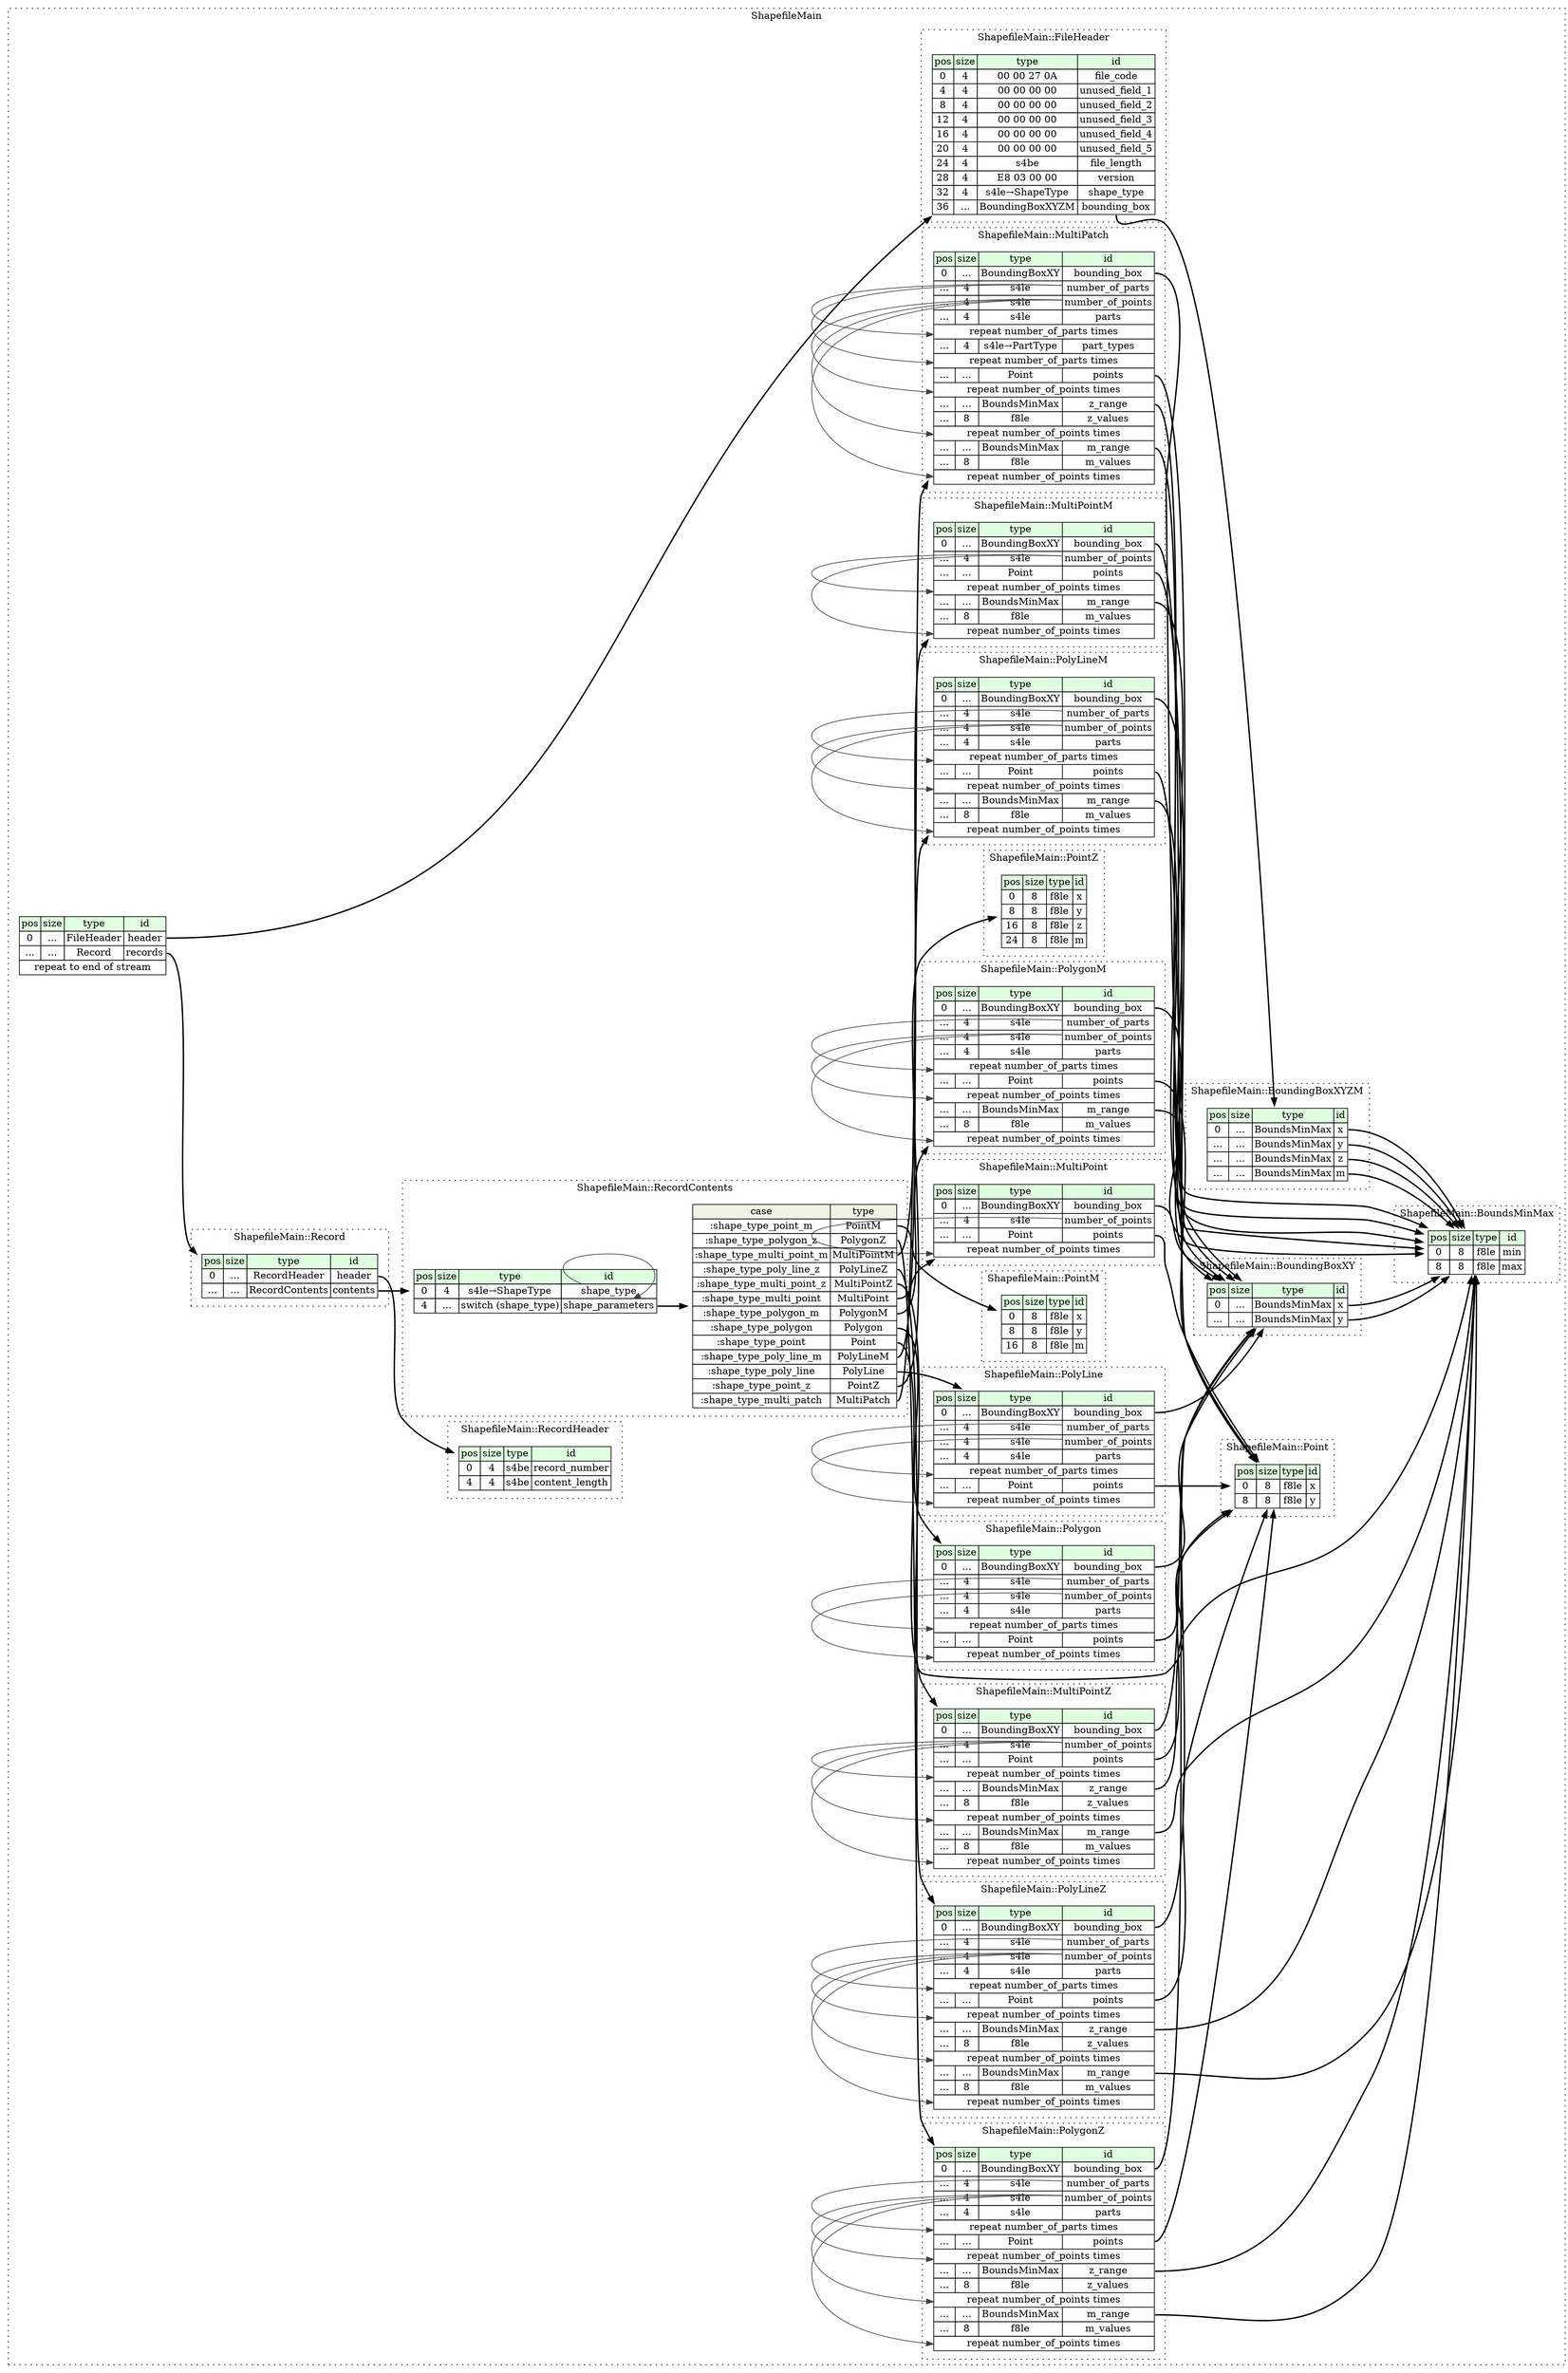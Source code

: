 digraph {
	rankdir=LR;
	node [shape=plaintext];
	subgraph cluster__shapefile_main {
		label="ShapefileMain";
		graph[style=dotted];

		shapefile_main__seq [label=<<TABLE BORDER="0" CELLBORDER="1" CELLSPACING="0">
			<TR><TD BGCOLOR="#E0FFE0">pos</TD><TD BGCOLOR="#E0FFE0">size</TD><TD BGCOLOR="#E0FFE0">type</TD><TD BGCOLOR="#E0FFE0">id</TD></TR>
			<TR><TD PORT="header_pos">0</TD><TD PORT="header_size">...</TD><TD>FileHeader</TD><TD PORT="header_type">header</TD></TR>
			<TR><TD PORT="records_pos">...</TD><TD PORT="records_size">...</TD><TD>Record</TD><TD PORT="records_type">records</TD></TR>
			<TR><TD COLSPAN="4" PORT="records__repeat">repeat to end of stream</TD></TR>
		</TABLE>>];
		subgraph cluster__multi_point_m {
			label="ShapefileMain::MultiPointM";
			graph[style=dotted];

			multi_point_m__seq [label=<<TABLE BORDER="0" CELLBORDER="1" CELLSPACING="0">
				<TR><TD BGCOLOR="#E0FFE0">pos</TD><TD BGCOLOR="#E0FFE0">size</TD><TD BGCOLOR="#E0FFE0">type</TD><TD BGCOLOR="#E0FFE0">id</TD></TR>
				<TR><TD PORT="bounding_box_pos">0</TD><TD PORT="bounding_box_size">...</TD><TD>BoundingBoxXY</TD><TD PORT="bounding_box_type">bounding_box</TD></TR>
				<TR><TD PORT="number_of_points_pos">...</TD><TD PORT="number_of_points_size">4</TD><TD>s4le</TD><TD PORT="number_of_points_type">number_of_points</TD></TR>
				<TR><TD PORT="points_pos">...</TD><TD PORT="points_size">...</TD><TD>Point</TD><TD PORT="points_type">points</TD></TR>
				<TR><TD COLSPAN="4" PORT="points__repeat">repeat number_of_points times</TD></TR>
				<TR><TD PORT="m_range_pos">...</TD><TD PORT="m_range_size">...</TD><TD>BoundsMinMax</TD><TD PORT="m_range_type">m_range</TD></TR>
				<TR><TD PORT="m_values_pos">...</TD><TD PORT="m_values_size">8</TD><TD>f8le</TD><TD PORT="m_values_type">m_values</TD></TR>
				<TR><TD COLSPAN="4" PORT="m_values__repeat">repeat number_of_points times</TD></TR>
			</TABLE>>];
		}
		subgraph cluster__bounding_box_x_y_z_m {
			label="ShapefileMain::BoundingBoxXYZM";
			graph[style=dotted];

			bounding_box_x_y_z_m__seq [label=<<TABLE BORDER="0" CELLBORDER="1" CELLSPACING="0">
				<TR><TD BGCOLOR="#E0FFE0">pos</TD><TD BGCOLOR="#E0FFE0">size</TD><TD BGCOLOR="#E0FFE0">type</TD><TD BGCOLOR="#E0FFE0">id</TD></TR>
				<TR><TD PORT="x_pos">0</TD><TD PORT="x_size">...</TD><TD>BoundsMinMax</TD><TD PORT="x_type">x</TD></TR>
				<TR><TD PORT="y_pos">...</TD><TD PORT="y_size">...</TD><TD>BoundsMinMax</TD><TD PORT="y_type">y</TD></TR>
				<TR><TD PORT="z_pos">...</TD><TD PORT="z_size">...</TD><TD>BoundsMinMax</TD><TD PORT="z_type">z</TD></TR>
				<TR><TD PORT="m_pos">...</TD><TD PORT="m_size">...</TD><TD>BoundsMinMax</TD><TD PORT="m_type">m</TD></TR>
			</TABLE>>];
		}
		subgraph cluster__point {
			label="ShapefileMain::Point";
			graph[style=dotted];

			point__seq [label=<<TABLE BORDER="0" CELLBORDER="1" CELLSPACING="0">
				<TR><TD BGCOLOR="#E0FFE0">pos</TD><TD BGCOLOR="#E0FFE0">size</TD><TD BGCOLOR="#E0FFE0">type</TD><TD BGCOLOR="#E0FFE0">id</TD></TR>
				<TR><TD PORT="x_pos">0</TD><TD PORT="x_size">8</TD><TD>f8le</TD><TD PORT="x_type">x</TD></TR>
				<TR><TD PORT="y_pos">8</TD><TD PORT="y_size">8</TD><TD>f8le</TD><TD PORT="y_type">y</TD></TR>
			</TABLE>>];
		}
		subgraph cluster__polygon {
			label="ShapefileMain::Polygon";
			graph[style=dotted];

			polygon__seq [label=<<TABLE BORDER="0" CELLBORDER="1" CELLSPACING="0">
				<TR><TD BGCOLOR="#E0FFE0">pos</TD><TD BGCOLOR="#E0FFE0">size</TD><TD BGCOLOR="#E0FFE0">type</TD><TD BGCOLOR="#E0FFE0">id</TD></TR>
				<TR><TD PORT="bounding_box_pos">0</TD><TD PORT="bounding_box_size">...</TD><TD>BoundingBoxXY</TD><TD PORT="bounding_box_type">bounding_box</TD></TR>
				<TR><TD PORT="number_of_parts_pos">...</TD><TD PORT="number_of_parts_size">4</TD><TD>s4le</TD><TD PORT="number_of_parts_type">number_of_parts</TD></TR>
				<TR><TD PORT="number_of_points_pos">...</TD><TD PORT="number_of_points_size">4</TD><TD>s4le</TD><TD PORT="number_of_points_type">number_of_points</TD></TR>
				<TR><TD PORT="parts_pos">...</TD><TD PORT="parts_size">4</TD><TD>s4le</TD><TD PORT="parts_type">parts</TD></TR>
				<TR><TD COLSPAN="4" PORT="parts__repeat">repeat number_of_parts times</TD></TR>
				<TR><TD PORT="points_pos">...</TD><TD PORT="points_size">...</TD><TD>Point</TD><TD PORT="points_type">points</TD></TR>
				<TR><TD COLSPAN="4" PORT="points__repeat">repeat number_of_points times</TD></TR>
			</TABLE>>];
		}
		subgraph cluster__bounds_min_max {
			label="ShapefileMain::BoundsMinMax";
			graph[style=dotted];

			bounds_min_max__seq [label=<<TABLE BORDER="0" CELLBORDER="1" CELLSPACING="0">
				<TR><TD BGCOLOR="#E0FFE0">pos</TD><TD BGCOLOR="#E0FFE0">size</TD><TD BGCOLOR="#E0FFE0">type</TD><TD BGCOLOR="#E0FFE0">id</TD></TR>
				<TR><TD PORT="min_pos">0</TD><TD PORT="min_size">8</TD><TD>f8le</TD><TD PORT="min_type">min</TD></TR>
				<TR><TD PORT="max_pos">8</TD><TD PORT="max_size">8</TD><TD>f8le</TD><TD PORT="max_type">max</TD></TR>
			</TABLE>>];
		}
		subgraph cluster__poly_line {
			label="ShapefileMain::PolyLine";
			graph[style=dotted];

			poly_line__seq [label=<<TABLE BORDER="0" CELLBORDER="1" CELLSPACING="0">
				<TR><TD BGCOLOR="#E0FFE0">pos</TD><TD BGCOLOR="#E0FFE0">size</TD><TD BGCOLOR="#E0FFE0">type</TD><TD BGCOLOR="#E0FFE0">id</TD></TR>
				<TR><TD PORT="bounding_box_pos">0</TD><TD PORT="bounding_box_size">...</TD><TD>BoundingBoxXY</TD><TD PORT="bounding_box_type">bounding_box</TD></TR>
				<TR><TD PORT="number_of_parts_pos">...</TD><TD PORT="number_of_parts_size">4</TD><TD>s4le</TD><TD PORT="number_of_parts_type">number_of_parts</TD></TR>
				<TR><TD PORT="number_of_points_pos">...</TD><TD PORT="number_of_points_size">4</TD><TD>s4le</TD><TD PORT="number_of_points_type">number_of_points</TD></TR>
				<TR><TD PORT="parts_pos">...</TD><TD PORT="parts_size">4</TD><TD>s4le</TD><TD PORT="parts_type">parts</TD></TR>
				<TR><TD COLSPAN="4" PORT="parts__repeat">repeat number_of_parts times</TD></TR>
				<TR><TD PORT="points_pos">...</TD><TD PORT="points_size">...</TD><TD>Point</TD><TD PORT="points_type">points</TD></TR>
				<TR><TD COLSPAN="4" PORT="points__repeat">repeat number_of_points times</TD></TR>
			</TABLE>>];
		}
		subgraph cluster__multi_point_z {
			label="ShapefileMain::MultiPointZ";
			graph[style=dotted];

			multi_point_z__seq [label=<<TABLE BORDER="0" CELLBORDER="1" CELLSPACING="0">
				<TR><TD BGCOLOR="#E0FFE0">pos</TD><TD BGCOLOR="#E0FFE0">size</TD><TD BGCOLOR="#E0FFE0">type</TD><TD BGCOLOR="#E0FFE0">id</TD></TR>
				<TR><TD PORT="bounding_box_pos">0</TD><TD PORT="bounding_box_size">...</TD><TD>BoundingBoxXY</TD><TD PORT="bounding_box_type">bounding_box</TD></TR>
				<TR><TD PORT="number_of_points_pos">...</TD><TD PORT="number_of_points_size">4</TD><TD>s4le</TD><TD PORT="number_of_points_type">number_of_points</TD></TR>
				<TR><TD PORT="points_pos">...</TD><TD PORT="points_size">...</TD><TD>Point</TD><TD PORT="points_type">points</TD></TR>
				<TR><TD COLSPAN="4" PORT="points__repeat">repeat number_of_points times</TD></TR>
				<TR><TD PORT="z_range_pos">...</TD><TD PORT="z_range_size">...</TD><TD>BoundsMinMax</TD><TD PORT="z_range_type">z_range</TD></TR>
				<TR><TD PORT="z_values_pos">...</TD><TD PORT="z_values_size">8</TD><TD>f8le</TD><TD PORT="z_values_type">z_values</TD></TR>
				<TR><TD COLSPAN="4" PORT="z_values__repeat">repeat number_of_points times</TD></TR>
				<TR><TD PORT="m_range_pos">...</TD><TD PORT="m_range_size">...</TD><TD>BoundsMinMax</TD><TD PORT="m_range_type">m_range</TD></TR>
				<TR><TD PORT="m_values_pos">...</TD><TD PORT="m_values_size">8</TD><TD>f8le</TD><TD PORT="m_values_type">m_values</TD></TR>
				<TR><TD COLSPAN="4" PORT="m_values__repeat">repeat number_of_points times</TD></TR>
			</TABLE>>];
		}
		subgraph cluster__poly_line_z {
			label="ShapefileMain::PolyLineZ";
			graph[style=dotted];

			poly_line_z__seq [label=<<TABLE BORDER="0" CELLBORDER="1" CELLSPACING="0">
				<TR><TD BGCOLOR="#E0FFE0">pos</TD><TD BGCOLOR="#E0FFE0">size</TD><TD BGCOLOR="#E0FFE0">type</TD><TD BGCOLOR="#E0FFE0">id</TD></TR>
				<TR><TD PORT="bounding_box_pos">0</TD><TD PORT="bounding_box_size">...</TD><TD>BoundingBoxXY</TD><TD PORT="bounding_box_type">bounding_box</TD></TR>
				<TR><TD PORT="number_of_parts_pos">...</TD><TD PORT="number_of_parts_size">4</TD><TD>s4le</TD><TD PORT="number_of_parts_type">number_of_parts</TD></TR>
				<TR><TD PORT="number_of_points_pos">...</TD><TD PORT="number_of_points_size">4</TD><TD>s4le</TD><TD PORT="number_of_points_type">number_of_points</TD></TR>
				<TR><TD PORT="parts_pos">...</TD><TD PORT="parts_size">4</TD><TD>s4le</TD><TD PORT="parts_type">parts</TD></TR>
				<TR><TD COLSPAN="4" PORT="parts__repeat">repeat number_of_parts times</TD></TR>
				<TR><TD PORT="points_pos">...</TD><TD PORT="points_size">...</TD><TD>Point</TD><TD PORT="points_type">points</TD></TR>
				<TR><TD COLSPAN="4" PORT="points__repeat">repeat number_of_points times</TD></TR>
				<TR><TD PORT="z_range_pos">...</TD><TD PORT="z_range_size">...</TD><TD>BoundsMinMax</TD><TD PORT="z_range_type">z_range</TD></TR>
				<TR><TD PORT="z_values_pos">...</TD><TD PORT="z_values_size">8</TD><TD>f8le</TD><TD PORT="z_values_type">z_values</TD></TR>
				<TR><TD COLSPAN="4" PORT="z_values__repeat">repeat number_of_points times</TD></TR>
				<TR><TD PORT="m_range_pos">...</TD><TD PORT="m_range_size">...</TD><TD>BoundsMinMax</TD><TD PORT="m_range_type">m_range</TD></TR>
				<TR><TD PORT="m_values_pos">...</TD><TD PORT="m_values_size">8</TD><TD>f8le</TD><TD PORT="m_values_type">m_values</TD></TR>
				<TR><TD COLSPAN="4" PORT="m_values__repeat">repeat number_of_points times</TD></TR>
			</TABLE>>];
		}
		subgraph cluster__polygon_z {
			label="ShapefileMain::PolygonZ";
			graph[style=dotted];

			polygon_z__seq [label=<<TABLE BORDER="0" CELLBORDER="1" CELLSPACING="0">
				<TR><TD BGCOLOR="#E0FFE0">pos</TD><TD BGCOLOR="#E0FFE0">size</TD><TD BGCOLOR="#E0FFE0">type</TD><TD BGCOLOR="#E0FFE0">id</TD></TR>
				<TR><TD PORT="bounding_box_pos">0</TD><TD PORT="bounding_box_size">...</TD><TD>BoundingBoxXY</TD><TD PORT="bounding_box_type">bounding_box</TD></TR>
				<TR><TD PORT="number_of_parts_pos">...</TD><TD PORT="number_of_parts_size">4</TD><TD>s4le</TD><TD PORT="number_of_parts_type">number_of_parts</TD></TR>
				<TR><TD PORT="number_of_points_pos">...</TD><TD PORT="number_of_points_size">4</TD><TD>s4le</TD><TD PORT="number_of_points_type">number_of_points</TD></TR>
				<TR><TD PORT="parts_pos">...</TD><TD PORT="parts_size">4</TD><TD>s4le</TD><TD PORT="parts_type">parts</TD></TR>
				<TR><TD COLSPAN="4" PORT="parts__repeat">repeat number_of_parts times</TD></TR>
				<TR><TD PORT="points_pos">...</TD><TD PORT="points_size">...</TD><TD>Point</TD><TD PORT="points_type">points</TD></TR>
				<TR><TD COLSPAN="4" PORT="points__repeat">repeat number_of_points times</TD></TR>
				<TR><TD PORT="z_range_pos">...</TD><TD PORT="z_range_size">...</TD><TD>BoundsMinMax</TD><TD PORT="z_range_type">z_range</TD></TR>
				<TR><TD PORT="z_values_pos">...</TD><TD PORT="z_values_size">8</TD><TD>f8le</TD><TD PORT="z_values_type">z_values</TD></TR>
				<TR><TD COLSPAN="4" PORT="z_values__repeat">repeat number_of_points times</TD></TR>
				<TR><TD PORT="m_range_pos">...</TD><TD PORT="m_range_size">...</TD><TD>BoundsMinMax</TD><TD PORT="m_range_type">m_range</TD></TR>
				<TR><TD PORT="m_values_pos">...</TD><TD PORT="m_values_size">8</TD><TD>f8le</TD><TD PORT="m_values_type">m_values</TD></TR>
				<TR><TD COLSPAN="4" PORT="m_values__repeat">repeat number_of_points times</TD></TR>
			</TABLE>>];
		}
		subgraph cluster__bounding_box_x_y {
			label="ShapefileMain::BoundingBoxXY";
			graph[style=dotted];

			bounding_box_x_y__seq [label=<<TABLE BORDER="0" CELLBORDER="1" CELLSPACING="0">
				<TR><TD BGCOLOR="#E0FFE0">pos</TD><TD BGCOLOR="#E0FFE0">size</TD><TD BGCOLOR="#E0FFE0">type</TD><TD BGCOLOR="#E0FFE0">id</TD></TR>
				<TR><TD PORT="x_pos">0</TD><TD PORT="x_size">...</TD><TD>BoundsMinMax</TD><TD PORT="x_type">x</TD></TR>
				<TR><TD PORT="y_pos">...</TD><TD PORT="y_size">...</TD><TD>BoundsMinMax</TD><TD PORT="y_type">y</TD></TR>
			</TABLE>>];
		}
		subgraph cluster__point_m {
			label="ShapefileMain::PointM";
			graph[style=dotted];

			point_m__seq [label=<<TABLE BORDER="0" CELLBORDER="1" CELLSPACING="0">
				<TR><TD BGCOLOR="#E0FFE0">pos</TD><TD BGCOLOR="#E0FFE0">size</TD><TD BGCOLOR="#E0FFE0">type</TD><TD BGCOLOR="#E0FFE0">id</TD></TR>
				<TR><TD PORT="x_pos">0</TD><TD PORT="x_size">8</TD><TD>f8le</TD><TD PORT="x_type">x</TD></TR>
				<TR><TD PORT="y_pos">8</TD><TD PORT="y_size">8</TD><TD>f8le</TD><TD PORT="y_type">y</TD></TR>
				<TR><TD PORT="m_pos">16</TD><TD PORT="m_size">8</TD><TD>f8le</TD><TD PORT="m_type">m</TD></TR>
			</TABLE>>];
		}
		subgraph cluster__polygon_m {
			label="ShapefileMain::PolygonM";
			graph[style=dotted];

			polygon_m__seq [label=<<TABLE BORDER="0" CELLBORDER="1" CELLSPACING="0">
				<TR><TD BGCOLOR="#E0FFE0">pos</TD><TD BGCOLOR="#E0FFE0">size</TD><TD BGCOLOR="#E0FFE0">type</TD><TD BGCOLOR="#E0FFE0">id</TD></TR>
				<TR><TD PORT="bounding_box_pos">0</TD><TD PORT="bounding_box_size">...</TD><TD>BoundingBoxXY</TD><TD PORT="bounding_box_type">bounding_box</TD></TR>
				<TR><TD PORT="number_of_parts_pos">...</TD><TD PORT="number_of_parts_size">4</TD><TD>s4le</TD><TD PORT="number_of_parts_type">number_of_parts</TD></TR>
				<TR><TD PORT="number_of_points_pos">...</TD><TD PORT="number_of_points_size">4</TD><TD>s4le</TD><TD PORT="number_of_points_type">number_of_points</TD></TR>
				<TR><TD PORT="parts_pos">...</TD><TD PORT="parts_size">4</TD><TD>s4le</TD><TD PORT="parts_type">parts</TD></TR>
				<TR><TD COLSPAN="4" PORT="parts__repeat">repeat number_of_parts times</TD></TR>
				<TR><TD PORT="points_pos">...</TD><TD PORT="points_size">...</TD><TD>Point</TD><TD PORT="points_type">points</TD></TR>
				<TR><TD COLSPAN="4" PORT="points__repeat">repeat number_of_points times</TD></TR>
				<TR><TD PORT="m_range_pos">...</TD><TD PORT="m_range_size">...</TD><TD>BoundsMinMax</TD><TD PORT="m_range_type">m_range</TD></TR>
				<TR><TD PORT="m_values_pos">...</TD><TD PORT="m_values_size">8</TD><TD>f8le</TD><TD PORT="m_values_type">m_values</TD></TR>
				<TR><TD COLSPAN="4" PORT="m_values__repeat">repeat number_of_points times</TD></TR>
			</TABLE>>];
		}
		subgraph cluster__record_header {
			label="ShapefileMain::RecordHeader";
			graph[style=dotted];

			record_header__seq [label=<<TABLE BORDER="0" CELLBORDER="1" CELLSPACING="0">
				<TR><TD BGCOLOR="#E0FFE0">pos</TD><TD BGCOLOR="#E0FFE0">size</TD><TD BGCOLOR="#E0FFE0">type</TD><TD BGCOLOR="#E0FFE0">id</TD></TR>
				<TR><TD PORT="record_number_pos">0</TD><TD PORT="record_number_size">4</TD><TD>s4be</TD><TD PORT="record_number_type">record_number</TD></TR>
				<TR><TD PORT="content_length_pos">4</TD><TD PORT="content_length_size">4</TD><TD>s4be</TD><TD PORT="content_length_type">content_length</TD></TR>
			</TABLE>>];
		}
		subgraph cluster__multi_point {
			label="ShapefileMain::MultiPoint";
			graph[style=dotted];

			multi_point__seq [label=<<TABLE BORDER="0" CELLBORDER="1" CELLSPACING="0">
				<TR><TD BGCOLOR="#E0FFE0">pos</TD><TD BGCOLOR="#E0FFE0">size</TD><TD BGCOLOR="#E0FFE0">type</TD><TD BGCOLOR="#E0FFE0">id</TD></TR>
				<TR><TD PORT="bounding_box_pos">0</TD><TD PORT="bounding_box_size">...</TD><TD>BoundingBoxXY</TD><TD PORT="bounding_box_type">bounding_box</TD></TR>
				<TR><TD PORT="number_of_points_pos">...</TD><TD PORT="number_of_points_size">4</TD><TD>s4le</TD><TD PORT="number_of_points_type">number_of_points</TD></TR>
				<TR><TD PORT="points_pos">...</TD><TD PORT="points_size">...</TD><TD>Point</TD><TD PORT="points_type">points</TD></TR>
				<TR><TD COLSPAN="4" PORT="points__repeat">repeat number_of_points times</TD></TR>
			</TABLE>>];
		}
		subgraph cluster__file_header {
			label="ShapefileMain::FileHeader";
			graph[style=dotted];

			file_header__seq [label=<<TABLE BORDER="0" CELLBORDER="1" CELLSPACING="0">
				<TR><TD BGCOLOR="#E0FFE0">pos</TD><TD BGCOLOR="#E0FFE0">size</TD><TD BGCOLOR="#E0FFE0">type</TD><TD BGCOLOR="#E0FFE0">id</TD></TR>
				<TR><TD PORT="file_code_pos">0</TD><TD PORT="file_code_size">4</TD><TD>00 00 27 0A</TD><TD PORT="file_code_type">file_code</TD></TR>
				<TR><TD PORT="unused_field_1_pos">4</TD><TD PORT="unused_field_1_size">4</TD><TD>00 00 00 00</TD><TD PORT="unused_field_1_type">unused_field_1</TD></TR>
				<TR><TD PORT="unused_field_2_pos">8</TD><TD PORT="unused_field_2_size">4</TD><TD>00 00 00 00</TD><TD PORT="unused_field_2_type">unused_field_2</TD></TR>
				<TR><TD PORT="unused_field_3_pos">12</TD><TD PORT="unused_field_3_size">4</TD><TD>00 00 00 00</TD><TD PORT="unused_field_3_type">unused_field_3</TD></TR>
				<TR><TD PORT="unused_field_4_pos">16</TD><TD PORT="unused_field_4_size">4</TD><TD>00 00 00 00</TD><TD PORT="unused_field_4_type">unused_field_4</TD></TR>
				<TR><TD PORT="unused_field_5_pos">20</TD><TD PORT="unused_field_5_size">4</TD><TD>00 00 00 00</TD><TD PORT="unused_field_5_type">unused_field_5</TD></TR>
				<TR><TD PORT="file_length_pos">24</TD><TD PORT="file_length_size">4</TD><TD>s4be</TD><TD PORT="file_length_type">file_length</TD></TR>
				<TR><TD PORT="version_pos">28</TD><TD PORT="version_size">4</TD><TD>E8 03 00 00</TD><TD PORT="version_type">version</TD></TR>
				<TR><TD PORT="shape_type_pos">32</TD><TD PORT="shape_type_size">4</TD><TD>s4le→ShapeType</TD><TD PORT="shape_type_type">shape_type</TD></TR>
				<TR><TD PORT="bounding_box_pos">36</TD><TD PORT="bounding_box_size">...</TD><TD>BoundingBoxXYZM</TD><TD PORT="bounding_box_type">bounding_box</TD></TR>
			</TABLE>>];
		}
		subgraph cluster__point_z {
			label="ShapefileMain::PointZ";
			graph[style=dotted];

			point_z__seq [label=<<TABLE BORDER="0" CELLBORDER="1" CELLSPACING="0">
				<TR><TD BGCOLOR="#E0FFE0">pos</TD><TD BGCOLOR="#E0FFE0">size</TD><TD BGCOLOR="#E0FFE0">type</TD><TD BGCOLOR="#E0FFE0">id</TD></TR>
				<TR><TD PORT="x_pos">0</TD><TD PORT="x_size">8</TD><TD>f8le</TD><TD PORT="x_type">x</TD></TR>
				<TR><TD PORT="y_pos">8</TD><TD PORT="y_size">8</TD><TD>f8le</TD><TD PORT="y_type">y</TD></TR>
				<TR><TD PORT="z_pos">16</TD><TD PORT="z_size">8</TD><TD>f8le</TD><TD PORT="z_type">z</TD></TR>
				<TR><TD PORT="m_pos">24</TD><TD PORT="m_size">8</TD><TD>f8le</TD><TD PORT="m_type">m</TD></TR>
			</TABLE>>];
		}
		subgraph cluster__record {
			label="ShapefileMain::Record";
			graph[style=dotted];

			record__seq [label=<<TABLE BORDER="0" CELLBORDER="1" CELLSPACING="0">
				<TR><TD BGCOLOR="#E0FFE0">pos</TD><TD BGCOLOR="#E0FFE0">size</TD><TD BGCOLOR="#E0FFE0">type</TD><TD BGCOLOR="#E0FFE0">id</TD></TR>
				<TR><TD PORT="header_pos">0</TD><TD PORT="header_size">...</TD><TD>RecordHeader</TD><TD PORT="header_type">header</TD></TR>
				<TR><TD PORT="contents_pos">...</TD><TD PORT="contents_size">...</TD><TD>RecordContents</TD><TD PORT="contents_type">contents</TD></TR>
			</TABLE>>];
		}
		subgraph cluster__record_contents {
			label="ShapefileMain::RecordContents";
			graph[style=dotted];

			record_contents__seq [label=<<TABLE BORDER="0" CELLBORDER="1" CELLSPACING="0">
				<TR><TD BGCOLOR="#E0FFE0">pos</TD><TD BGCOLOR="#E0FFE0">size</TD><TD BGCOLOR="#E0FFE0">type</TD><TD BGCOLOR="#E0FFE0">id</TD></TR>
				<TR><TD PORT="shape_type_pos">0</TD><TD PORT="shape_type_size">4</TD><TD>s4le→ShapeType</TD><TD PORT="shape_type_type">shape_type</TD></TR>
				<TR><TD PORT="shape_parameters_pos">4</TD><TD PORT="shape_parameters_size">...</TD><TD>switch (shape_type)</TD><TD PORT="shape_parameters_type">shape_parameters</TD></TR>
			</TABLE>>];
record_contents__seq_shape_parameters_switch [label=<<TABLE BORDER="0" CELLBORDER="1" CELLSPACING="0">
	<TR><TD BGCOLOR="#F0F2E4">case</TD><TD BGCOLOR="#F0F2E4">type</TD></TR>
	<TR><TD>:shape_type_point_m</TD><TD PORT="case0">PointM</TD></TR>
	<TR><TD>:shape_type_polygon_z</TD><TD PORT="case1">PolygonZ</TD></TR>
	<TR><TD>:shape_type_multi_point_m</TD><TD PORT="case2">MultiPointM</TD></TR>
	<TR><TD>:shape_type_poly_line_z</TD><TD PORT="case3">PolyLineZ</TD></TR>
	<TR><TD>:shape_type_multi_point_z</TD><TD PORT="case4">MultiPointZ</TD></TR>
	<TR><TD>:shape_type_multi_point</TD><TD PORT="case5">MultiPoint</TD></TR>
	<TR><TD>:shape_type_polygon_m</TD><TD PORT="case6">PolygonM</TD></TR>
	<TR><TD>:shape_type_polygon</TD><TD PORT="case7">Polygon</TD></TR>
	<TR><TD>:shape_type_point</TD><TD PORT="case8">Point</TD></TR>
	<TR><TD>:shape_type_poly_line_m</TD><TD PORT="case9">PolyLineM</TD></TR>
	<TR><TD>:shape_type_poly_line</TD><TD PORT="case10">PolyLine</TD></TR>
	<TR><TD>:shape_type_point_z</TD><TD PORT="case11">PointZ</TD></TR>
	<TR><TD>:shape_type_multi_patch</TD><TD PORT="case12">MultiPatch</TD></TR>
</TABLE>>];
		}
		subgraph cluster__multi_patch {
			label="ShapefileMain::MultiPatch";
			graph[style=dotted];

			multi_patch__seq [label=<<TABLE BORDER="0" CELLBORDER="1" CELLSPACING="0">
				<TR><TD BGCOLOR="#E0FFE0">pos</TD><TD BGCOLOR="#E0FFE0">size</TD><TD BGCOLOR="#E0FFE0">type</TD><TD BGCOLOR="#E0FFE0">id</TD></TR>
				<TR><TD PORT="bounding_box_pos">0</TD><TD PORT="bounding_box_size">...</TD><TD>BoundingBoxXY</TD><TD PORT="bounding_box_type">bounding_box</TD></TR>
				<TR><TD PORT="number_of_parts_pos">...</TD><TD PORT="number_of_parts_size">4</TD><TD>s4le</TD><TD PORT="number_of_parts_type">number_of_parts</TD></TR>
				<TR><TD PORT="number_of_points_pos">...</TD><TD PORT="number_of_points_size">4</TD><TD>s4le</TD><TD PORT="number_of_points_type">number_of_points</TD></TR>
				<TR><TD PORT="parts_pos">...</TD><TD PORT="parts_size">4</TD><TD>s4le</TD><TD PORT="parts_type">parts</TD></TR>
				<TR><TD COLSPAN="4" PORT="parts__repeat">repeat number_of_parts times</TD></TR>
				<TR><TD PORT="part_types_pos">...</TD><TD PORT="part_types_size">4</TD><TD>s4le→PartType</TD><TD PORT="part_types_type">part_types</TD></TR>
				<TR><TD COLSPAN="4" PORT="part_types__repeat">repeat number_of_parts times</TD></TR>
				<TR><TD PORT="points_pos">...</TD><TD PORT="points_size">...</TD><TD>Point</TD><TD PORT="points_type">points</TD></TR>
				<TR><TD COLSPAN="4" PORT="points__repeat">repeat number_of_points times</TD></TR>
				<TR><TD PORT="z_range_pos">...</TD><TD PORT="z_range_size">...</TD><TD>BoundsMinMax</TD><TD PORT="z_range_type">z_range</TD></TR>
				<TR><TD PORT="z_values_pos">...</TD><TD PORT="z_values_size">8</TD><TD>f8le</TD><TD PORT="z_values_type">z_values</TD></TR>
				<TR><TD COLSPAN="4" PORT="z_values__repeat">repeat number_of_points times</TD></TR>
				<TR><TD PORT="m_range_pos">...</TD><TD PORT="m_range_size">...</TD><TD>BoundsMinMax</TD><TD PORT="m_range_type">m_range</TD></TR>
				<TR><TD PORT="m_values_pos">...</TD><TD PORT="m_values_size">8</TD><TD>f8le</TD><TD PORT="m_values_type">m_values</TD></TR>
				<TR><TD COLSPAN="4" PORT="m_values__repeat">repeat number_of_points times</TD></TR>
			</TABLE>>];
		}
		subgraph cluster__poly_line_m {
			label="ShapefileMain::PolyLineM";
			graph[style=dotted];

			poly_line_m__seq [label=<<TABLE BORDER="0" CELLBORDER="1" CELLSPACING="0">
				<TR><TD BGCOLOR="#E0FFE0">pos</TD><TD BGCOLOR="#E0FFE0">size</TD><TD BGCOLOR="#E0FFE0">type</TD><TD BGCOLOR="#E0FFE0">id</TD></TR>
				<TR><TD PORT="bounding_box_pos">0</TD><TD PORT="bounding_box_size">...</TD><TD>BoundingBoxXY</TD><TD PORT="bounding_box_type">bounding_box</TD></TR>
				<TR><TD PORT="number_of_parts_pos">...</TD><TD PORT="number_of_parts_size">4</TD><TD>s4le</TD><TD PORT="number_of_parts_type">number_of_parts</TD></TR>
				<TR><TD PORT="number_of_points_pos">...</TD><TD PORT="number_of_points_size">4</TD><TD>s4le</TD><TD PORT="number_of_points_type">number_of_points</TD></TR>
				<TR><TD PORT="parts_pos">...</TD><TD PORT="parts_size">4</TD><TD>s4le</TD><TD PORT="parts_type">parts</TD></TR>
				<TR><TD COLSPAN="4" PORT="parts__repeat">repeat number_of_parts times</TD></TR>
				<TR><TD PORT="points_pos">...</TD><TD PORT="points_size">...</TD><TD>Point</TD><TD PORT="points_type">points</TD></TR>
				<TR><TD COLSPAN="4" PORT="points__repeat">repeat number_of_points times</TD></TR>
				<TR><TD PORT="m_range_pos">...</TD><TD PORT="m_range_size">...</TD><TD>BoundsMinMax</TD><TD PORT="m_range_type">m_range</TD></TR>
				<TR><TD PORT="m_values_pos">...</TD><TD PORT="m_values_size">8</TD><TD>f8le</TD><TD PORT="m_values_type">m_values</TD></TR>
				<TR><TD COLSPAN="4" PORT="m_values__repeat">repeat number_of_points times</TD></TR>
			</TABLE>>];
		}
	}
	shapefile_main__seq:header_type -> file_header__seq [style=bold];
	shapefile_main__seq:records_type -> record__seq [style=bold];
	multi_point_m__seq:bounding_box_type -> bounding_box_x_y__seq [style=bold];
	multi_point_m__seq:points_type -> point__seq [style=bold];
	multi_point_m__seq:number_of_points_type -> multi_point_m__seq:points__repeat [color="#404040"];
	multi_point_m__seq:m_range_type -> bounds_min_max__seq [style=bold];
	multi_point_m__seq:number_of_points_type -> multi_point_m__seq:m_values__repeat [color="#404040"];
	bounding_box_x_y_z_m__seq:x_type -> bounds_min_max__seq [style=bold];
	bounding_box_x_y_z_m__seq:y_type -> bounds_min_max__seq [style=bold];
	bounding_box_x_y_z_m__seq:z_type -> bounds_min_max__seq [style=bold];
	bounding_box_x_y_z_m__seq:m_type -> bounds_min_max__seq [style=bold];
	polygon__seq:bounding_box_type -> bounding_box_x_y__seq [style=bold];
	polygon__seq:number_of_parts_type -> polygon__seq:parts__repeat [color="#404040"];
	polygon__seq:points_type -> point__seq [style=bold];
	polygon__seq:number_of_points_type -> polygon__seq:points__repeat [color="#404040"];
	poly_line__seq:bounding_box_type -> bounding_box_x_y__seq [style=bold];
	poly_line__seq:number_of_parts_type -> poly_line__seq:parts__repeat [color="#404040"];
	poly_line__seq:points_type -> point__seq [style=bold];
	poly_line__seq:number_of_points_type -> poly_line__seq:points__repeat [color="#404040"];
	multi_point_z__seq:bounding_box_type -> bounding_box_x_y__seq [style=bold];
	multi_point_z__seq:points_type -> point__seq [style=bold];
	multi_point_z__seq:number_of_points_type -> multi_point_z__seq:points__repeat [color="#404040"];
	multi_point_z__seq:z_range_type -> bounds_min_max__seq [style=bold];
	multi_point_z__seq:number_of_points_type -> multi_point_z__seq:z_values__repeat [color="#404040"];
	multi_point_z__seq:m_range_type -> bounds_min_max__seq [style=bold];
	multi_point_z__seq:number_of_points_type -> multi_point_z__seq:m_values__repeat [color="#404040"];
	poly_line_z__seq:bounding_box_type -> bounding_box_x_y__seq [style=bold];
	poly_line_z__seq:number_of_parts_type -> poly_line_z__seq:parts__repeat [color="#404040"];
	poly_line_z__seq:points_type -> point__seq [style=bold];
	poly_line_z__seq:number_of_points_type -> poly_line_z__seq:points__repeat [color="#404040"];
	poly_line_z__seq:z_range_type -> bounds_min_max__seq [style=bold];
	poly_line_z__seq:number_of_points_type -> poly_line_z__seq:z_values__repeat [color="#404040"];
	poly_line_z__seq:m_range_type -> bounds_min_max__seq [style=bold];
	poly_line_z__seq:number_of_points_type -> poly_line_z__seq:m_values__repeat [color="#404040"];
	polygon_z__seq:bounding_box_type -> bounding_box_x_y__seq [style=bold];
	polygon_z__seq:number_of_parts_type -> polygon_z__seq:parts__repeat [color="#404040"];
	polygon_z__seq:points_type -> point__seq [style=bold];
	polygon_z__seq:number_of_points_type -> polygon_z__seq:points__repeat [color="#404040"];
	polygon_z__seq:z_range_type -> bounds_min_max__seq [style=bold];
	polygon_z__seq:number_of_points_type -> polygon_z__seq:z_values__repeat [color="#404040"];
	polygon_z__seq:m_range_type -> bounds_min_max__seq [style=bold];
	polygon_z__seq:number_of_points_type -> polygon_z__seq:m_values__repeat [color="#404040"];
	bounding_box_x_y__seq:x_type -> bounds_min_max__seq [style=bold];
	bounding_box_x_y__seq:y_type -> bounds_min_max__seq [style=bold];
	polygon_m__seq:bounding_box_type -> bounding_box_x_y__seq [style=bold];
	polygon_m__seq:number_of_parts_type -> polygon_m__seq:parts__repeat [color="#404040"];
	polygon_m__seq:points_type -> point__seq [style=bold];
	polygon_m__seq:number_of_points_type -> polygon_m__seq:points__repeat [color="#404040"];
	polygon_m__seq:m_range_type -> bounds_min_max__seq [style=bold];
	polygon_m__seq:number_of_points_type -> polygon_m__seq:m_values__repeat [color="#404040"];
	multi_point__seq:bounding_box_type -> bounding_box_x_y__seq [style=bold];
	multi_point__seq:points_type -> point__seq [style=bold];
	multi_point__seq:number_of_points_type -> multi_point__seq:points__repeat [color="#404040"];
	file_header__seq:bounding_box_type -> bounding_box_x_y_z_m__seq [style=bold];
	record__seq:header_type -> record_header__seq [style=bold];
	record__seq:contents_type -> record_contents__seq [style=bold];
	record_contents__seq:shape_parameters_type -> record_contents__seq_shape_parameters_switch [style=bold];
	record_contents__seq_shape_parameters_switch:case0 -> point_m__seq [style=bold];
	record_contents__seq_shape_parameters_switch:case1 -> polygon_z__seq [style=bold];
	record_contents__seq_shape_parameters_switch:case2 -> multi_point_m__seq [style=bold];
	record_contents__seq_shape_parameters_switch:case3 -> poly_line_z__seq [style=bold];
	record_contents__seq_shape_parameters_switch:case4 -> multi_point_z__seq [style=bold];
	record_contents__seq_shape_parameters_switch:case5 -> multi_point__seq [style=bold];
	record_contents__seq_shape_parameters_switch:case6 -> polygon_m__seq [style=bold];
	record_contents__seq_shape_parameters_switch:case7 -> polygon__seq [style=bold];
	record_contents__seq_shape_parameters_switch:case8 -> point__seq [style=bold];
	record_contents__seq_shape_parameters_switch:case9 -> poly_line_m__seq [style=bold];
	record_contents__seq_shape_parameters_switch:case10 -> poly_line__seq [style=bold];
	record_contents__seq_shape_parameters_switch:case11 -> point_z__seq [style=bold];
	record_contents__seq_shape_parameters_switch:case12 -> multi_patch__seq [style=bold];
	record_contents__seq:shape_type_type -> record_contents__seq:shape_parameters_type [color="#404040"];
	multi_patch__seq:bounding_box_type -> bounding_box_x_y__seq [style=bold];
	multi_patch__seq:number_of_parts_type -> multi_patch__seq:parts__repeat [color="#404040"];
	multi_patch__seq:number_of_parts_type -> multi_patch__seq:part_types__repeat [color="#404040"];
	multi_patch__seq:points_type -> point__seq [style=bold];
	multi_patch__seq:number_of_points_type -> multi_patch__seq:points__repeat [color="#404040"];
	multi_patch__seq:z_range_type -> bounds_min_max__seq [style=bold];
	multi_patch__seq:number_of_points_type -> multi_patch__seq:z_values__repeat [color="#404040"];
	multi_patch__seq:m_range_type -> bounds_min_max__seq [style=bold];
	multi_patch__seq:number_of_points_type -> multi_patch__seq:m_values__repeat [color="#404040"];
	poly_line_m__seq:bounding_box_type -> bounding_box_x_y__seq [style=bold];
	poly_line_m__seq:number_of_parts_type -> poly_line_m__seq:parts__repeat [color="#404040"];
	poly_line_m__seq:points_type -> point__seq [style=bold];
	poly_line_m__seq:number_of_points_type -> poly_line_m__seq:points__repeat [color="#404040"];
	poly_line_m__seq:m_range_type -> bounds_min_max__seq [style=bold];
	poly_line_m__seq:number_of_points_type -> poly_line_m__seq:m_values__repeat [color="#404040"];
}
